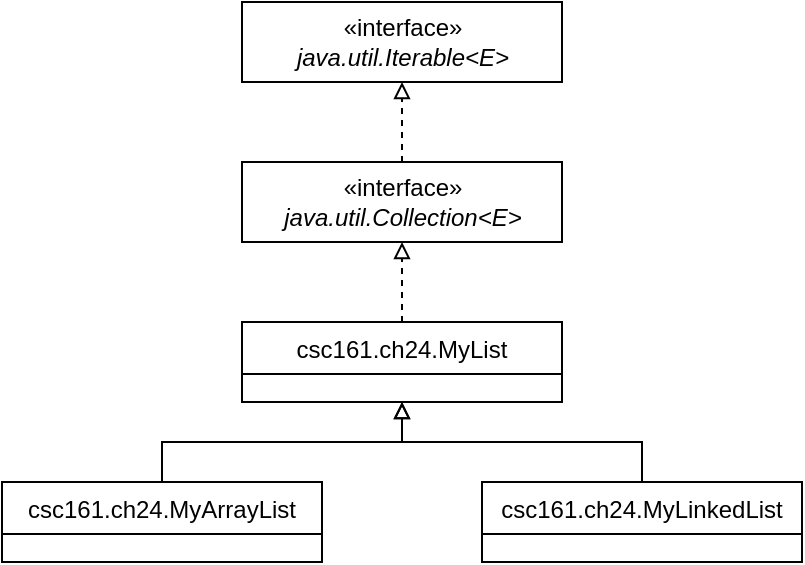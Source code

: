 <mxfile version="16.6.6" type="github">
  <diagram id="3TaFuOePhDUpP23lGYfb" name="Page-1">
    <mxGraphModel dx="866" dy="712" grid="1" gridSize="10" guides="1" tooltips="1" connect="1" arrows="1" fold="1" page="1" pageScale="1" pageWidth="850" pageHeight="1100" math="0" shadow="0">
      <root>
        <mxCell id="0" />
        <mxCell id="1" parent="0" />
        <mxCell id="ki_lQdvHZ9H5KWULKLS0-9" style="edgeStyle=orthogonalEdgeStyle;rounded=0;orthogonalLoop=1;jettySize=auto;html=1;exitX=0.5;exitY=0;exitDx=0;exitDy=0;entryX=0.5;entryY=1;entryDx=0;entryDy=0;endArrow=block;endFill=0;" edge="1" parent="1" source="ki_lQdvHZ9H5KWULKLS0-1" target="ki_lQdvHZ9H5KWULKLS0-3">
          <mxGeometry relative="1" as="geometry">
            <mxPoint x="360" y="320" as="targetPoint" />
          </mxGeometry>
        </mxCell>
        <mxCell id="ki_lQdvHZ9H5KWULKLS0-1" value="csc161.ch24.MyArrayList" style="swimlane;fontStyle=0;childLayout=stackLayout;horizontal=1;startSize=26;fillColor=none;horizontalStack=0;resizeParent=1;resizeParentMax=0;resizeLast=0;collapsible=1;marginBottom=0;" vertex="1" parent="1">
          <mxGeometry x="160" y="360" width="160" height="40" as="geometry" />
        </mxCell>
        <mxCell id="ki_lQdvHZ9H5KWULKLS0-8" style="edgeStyle=orthogonalEdgeStyle;rounded=0;orthogonalLoop=1;jettySize=auto;html=1;entryX=0.5;entryY=1;entryDx=0;entryDy=0;exitX=0.5;exitY=0;exitDx=0;exitDy=0;endArrow=block;endFill=0;" edge="1" parent="1" source="ki_lQdvHZ9H5KWULKLS0-2" target="ki_lQdvHZ9H5KWULKLS0-3">
          <mxGeometry relative="1" as="geometry" />
        </mxCell>
        <mxCell id="ki_lQdvHZ9H5KWULKLS0-2" value="csc161.ch24.MyLinkedList" style="swimlane;fontStyle=0;childLayout=stackLayout;horizontal=1;startSize=26;fillColor=none;horizontalStack=0;resizeParent=1;resizeParentMax=0;resizeLast=0;collapsible=1;marginBottom=0;" vertex="1" parent="1">
          <mxGeometry x="400" y="360" width="160" height="40" as="geometry" />
        </mxCell>
        <mxCell id="ki_lQdvHZ9H5KWULKLS0-6" style="edgeStyle=orthogonalEdgeStyle;rounded=0;orthogonalLoop=1;jettySize=auto;html=1;entryX=0.5;entryY=1;entryDx=0;entryDy=0;endArrow=block;endFill=0;dashed=1;" edge="1" parent="1" source="ki_lQdvHZ9H5KWULKLS0-3" target="ki_lQdvHZ9H5KWULKLS0-4">
          <mxGeometry relative="1" as="geometry" />
        </mxCell>
        <mxCell id="ki_lQdvHZ9H5KWULKLS0-3" value="csc161.ch24.MyList" style="swimlane;fontStyle=0;childLayout=stackLayout;horizontal=1;startSize=26;fillColor=none;horizontalStack=0;resizeParent=1;resizeParentMax=0;resizeLast=0;collapsible=1;marginBottom=0;" vertex="1" parent="1">
          <mxGeometry x="280" y="280" width="160" height="40" as="geometry" />
        </mxCell>
        <mxCell id="ki_lQdvHZ9H5KWULKLS0-7" style="edgeStyle=orthogonalEdgeStyle;rounded=0;orthogonalLoop=1;jettySize=auto;html=1;entryX=0.5;entryY=1;entryDx=0;entryDy=0;dashed=1;endArrow=block;endFill=0;" edge="1" parent="1" source="ki_lQdvHZ9H5KWULKLS0-4" target="ki_lQdvHZ9H5KWULKLS0-5">
          <mxGeometry relative="1" as="geometry" />
        </mxCell>
        <mxCell id="ki_lQdvHZ9H5KWULKLS0-4" value="«interface»&lt;br&gt;&lt;i&gt;java.util.Collection&amp;lt;E&amp;gt;&lt;/i&gt;" style="html=1;" vertex="1" parent="1">
          <mxGeometry x="280" y="200" width="160" height="40" as="geometry" />
        </mxCell>
        <mxCell id="ki_lQdvHZ9H5KWULKLS0-5" value="«interface»&lt;br&gt;&lt;i&gt;java.util.Iterable&amp;lt;E&amp;gt;&lt;/i&gt;" style="html=1;" vertex="1" parent="1">
          <mxGeometry x="280" y="120" width="160" height="40" as="geometry" />
        </mxCell>
      </root>
    </mxGraphModel>
  </diagram>
</mxfile>
